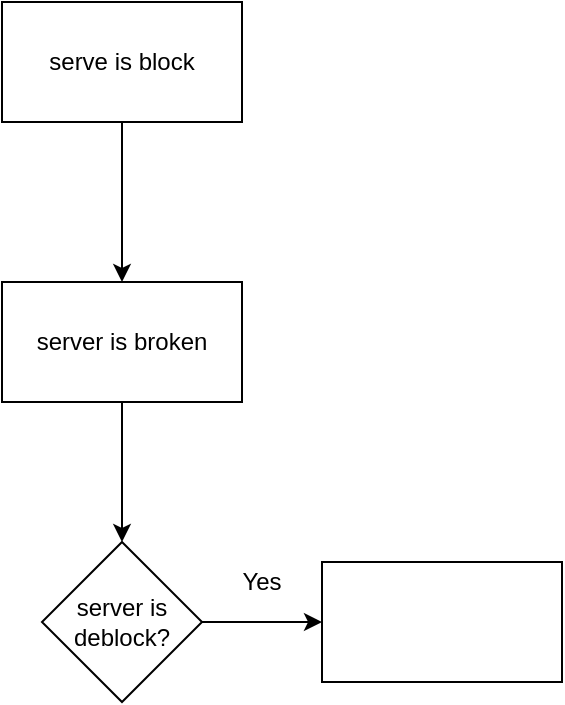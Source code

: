 <mxfile version="14.8.3" type="github">
  <diagram id="VhDUNNl_eTV7gkBEtOm5" name="Page-1">
    <mxGraphModel dx="981" dy="548" grid="1" gridSize="10" guides="1" tooltips="1" connect="1" arrows="1" fold="1" page="1" pageScale="1" pageWidth="827" pageHeight="1169" math="0" shadow="0">
      <root>
        <mxCell id="0" />
        <mxCell id="1" parent="0" />
        <mxCell id="_9DPHun8CDZ2yBdKV3rj-3" value="" style="edgeStyle=orthogonalEdgeStyle;rounded=0;orthogonalLoop=1;jettySize=auto;html=1;" edge="1" parent="1" source="_9DPHun8CDZ2yBdKV3rj-1" target="_9DPHun8CDZ2yBdKV3rj-2">
          <mxGeometry relative="1" as="geometry" />
        </mxCell>
        <mxCell id="_9DPHun8CDZ2yBdKV3rj-1" value="serve is block" style="rounded=0;whiteSpace=wrap;html=1;" vertex="1" parent="1">
          <mxGeometry x="320" y="110" width="120" height="60" as="geometry" />
        </mxCell>
        <mxCell id="_9DPHun8CDZ2yBdKV3rj-5" value="" style="edgeStyle=orthogonalEdgeStyle;rounded=0;orthogonalLoop=1;jettySize=auto;html=1;" edge="1" parent="1" source="_9DPHun8CDZ2yBdKV3rj-2" target="_9DPHun8CDZ2yBdKV3rj-4">
          <mxGeometry relative="1" as="geometry" />
        </mxCell>
        <mxCell id="_9DPHun8CDZ2yBdKV3rj-2" value="server is broken" style="rounded=0;whiteSpace=wrap;html=1;" vertex="1" parent="1">
          <mxGeometry x="320" y="250" width="120" height="60" as="geometry" />
        </mxCell>
        <mxCell id="_9DPHun8CDZ2yBdKV3rj-7" value="" style="edgeStyle=orthogonalEdgeStyle;rounded=0;orthogonalLoop=1;jettySize=auto;html=1;" edge="1" parent="1" source="_9DPHun8CDZ2yBdKV3rj-4" target="_9DPHun8CDZ2yBdKV3rj-6">
          <mxGeometry relative="1" as="geometry" />
        </mxCell>
        <mxCell id="_9DPHun8CDZ2yBdKV3rj-4" value="server is deblock?" style="rhombus;whiteSpace=wrap;html=1;rounded=0;" vertex="1" parent="1">
          <mxGeometry x="340" y="380" width="80" height="80" as="geometry" />
        </mxCell>
        <mxCell id="_9DPHun8CDZ2yBdKV3rj-6" value="" style="rounded=0;whiteSpace=wrap;html=1;" vertex="1" parent="1">
          <mxGeometry x="480" y="390" width="120" height="60" as="geometry" />
        </mxCell>
        <mxCell id="_9DPHun8CDZ2yBdKV3rj-9" value="Yes" style="text;html=1;strokeColor=none;fillColor=none;align=center;verticalAlign=middle;whiteSpace=wrap;rounded=0;" vertex="1" parent="1">
          <mxGeometry x="430" y="390" width="40" height="20" as="geometry" />
        </mxCell>
      </root>
    </mxGraphModel>
  </diagram>
</mxfile>
